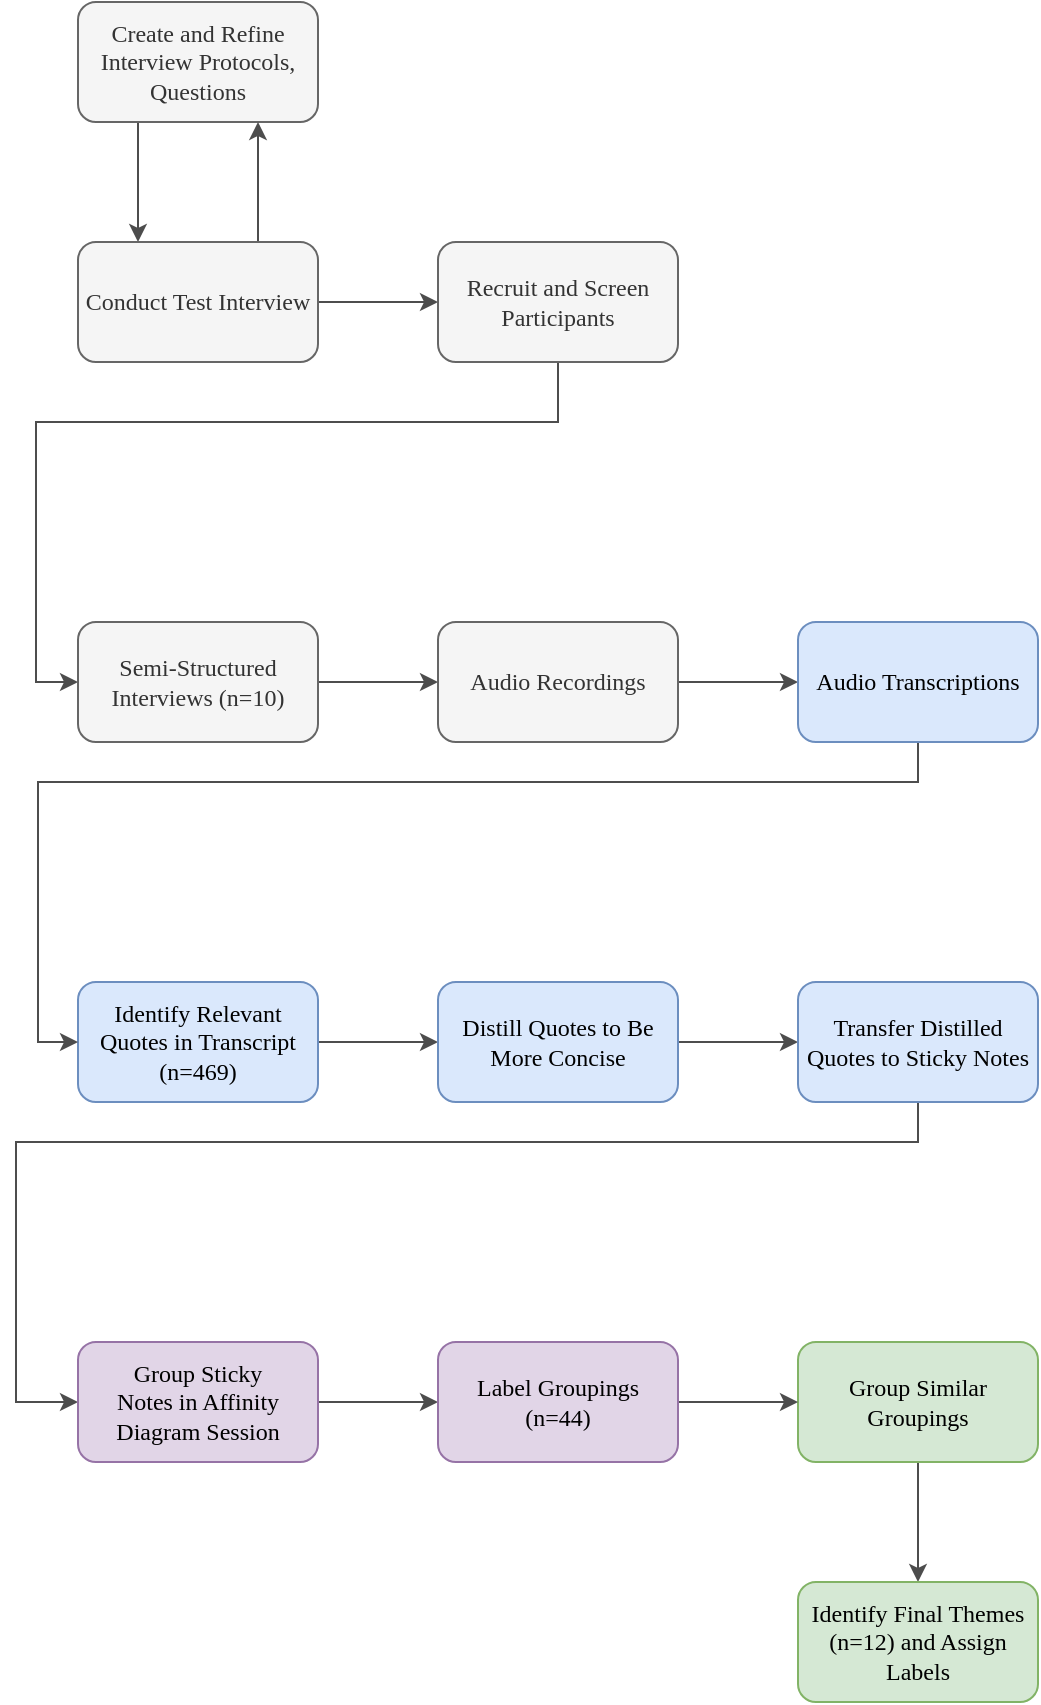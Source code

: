 <mxfile version="20.4.2" type="github">
  <diagram id="kgpKYQtTHZ0yAKxKKP6v" name="Page-1">
    <mxGraphModel dx="1422" dy="752" grid="1" gridSize="10" guides="1" tooltips="1" connect="1" arrows="1" fold="1" page="1" pageScale="1" pageWidth="850" pageHeight="1100" math="0" shadow="0">
      <root>
        <mxCell id="0" />
        <mxCell id="1" parent="0" />
        <mxCell id="dC2aLsNPClo29It74Rl8-4" style="edgeStyle=orthogonalEdgeStyle;rounded=0;orthogonalLoop=1;jettySize=auto;html=1;exitX=0.25;exitY=1;exitDx=0;exitDy=0;entryX=0.25;entryY=0;entryDx=0;entryDy=0;strokeColor=#4D4D4D;" parent="1" source="dC2aLsNPClo29It74Rl8-1" target="dC2aLsNPClo29It74Rl8-2" edge="1">
          <mxGeometry relative="1" as="geometry" />
        </mxCell>
        <mxCell id="dC2aLsNPClo29It74Rl8-1" value="&lt;font face=&quot;Garamond&quot;&gt;Create and Refine Interview Protocols, Questions&lt;br&gt;&lt;/font&gt;" style="rounded=1;whiteSpace=wrap;html=1;fillColor=#f5f5f5;fontColor=#333333;strokeColor=#666666;" parent="1" vertex="1">
          <mxGeometry x="121" y="60" width="120" height="60" as="geometry" />
        </mxCell>
        <mxCell id="dC2aLsNPClo29It74Rl8-5" style="edgeStyle=orthogonalEdgeStyle;rounded=0;orthogonalLoop=1;jettySize=auto;html=1;exitX=0.75;exitY=0;exitDx=0;exitDy=0;entryX=0.75;entryY=1;entryDx=0;entryDy=0;strokeColor=#4D4D4D;" parent="1" source="dC2aLsNPClo29It74Rl8-2" target="dC2aLsNPClo29It74Rl8-1" edge="1">
          <mxGeometry relative="1" as="geometry" />
        </mxCell>
        <mxCell id="dC2aLsNPClo29It74Rl8-11" style="edgeStyle=orthogonalEdgeStyle;rounded=0;orthogonalLoop=1;jettySize=auto;html=1;exitX=1;exitY=0.5;exitDx=0;exitDy=0;entryX=0;entryY=0.5;entryDx=0;entryDy=0;fontFamily=Garamond;strokeColor=#4D4D4D;" parent="1" source="dC2aLsNPClo29It74Rl8-2" target="dC2aLsNPClo29It74Rl8-6" edge="1">
          <mxGeometry relative="1" as="geometry" />
        </mxCell>
        <mxCell id="dC2aLsNPClo29It74Rl8-2" value="Conduct Test Interview" style="rounded=1;whiteSpace=wrap;html=1;fillColor=#f5f5f5;fontColor=#333333;strokeColor=#666666;fontFamily=Garamond;" parent="1" vertex="1">
          <mxGeometry x="121" y="180" width="120" height="60" as="geometry" />
        </mxCell>
        <mxCell id="dC2aLsNPClo29It74Rl8-14" style="edgeStyle=orthogonalEdgeStyle;rounded=0;orthogonalLoop=1;jettySize=auto;html=1;exitX=0.5;exitY=1;exitDx=0;exitDy=0;fontFamily=Garamond;entryX=0;entryY=0.5;entryDx=0;entryDy=0;strokeColor=#4D4D4D;" parent="1" source="dC2aLsNPClo29It74Rl8-6" target="dC2aLsNPClo29It74Rl8-7" edge="1">
          <mxGeometry relative="1" as="geometry">
            <mxPoint x="121" y="420" as="targetPoint" />
            <Array as="points">
              <mxPoint x="361" y="270" />
              <mxPoint x="100" y="270" />
              <mxPoint x="100" y="400" />
            </Array>
          </mxGeometry>
        </mxCell>
        <mxCell id="dC2aLsNPClo29It74Rl8-6" value="Recruit and Screen Participants" style="rounded=1;whiteSpace=wrap;html=1;fontFamily=Garamond;fillColor=#f5f5f5;fontColor=#333333;strokeColor=#666666;" parent="1" vertex="1">
          <mxGeometry x="301" y="180" width="120" height="60" as="geometry" />
        </mxCell>
        <mxCell id="dC2aLsNPClo29It74Rl8-15" style="edgeStyle=orthogonalEdgeStyle;rounded=0;orthogonalLoop=1;jettySize=auto;html=1;exitX=1;exitY=0.5;exitDx=0;exitDy=0;entryX=0;entryY=0.5;entryDx=0;entryDy=0;fontFamily=Garamond;strokeColor=#4D4D4D;" parent="1" source="dC2aLsNPClo29It74Rl8-7" target="dC2aLsNPClo29It74Rl8-8" edge="1">
          <mxGeometry relative="1" as="geometry" />
        </mxCell>
        <mxCell id="dC2aLsNPClo29It74Rl8-7" value="Semi-Structured Interviews (n=10)" style="rounded=1;whiteSpace=wrap;html=1;fontFamily=Garamond;fillColor=#f5f5f5;fontColor=#333333;strokeColor=#666666;" parent="1" vertex="1">
          <mxGeometry x="121" y="370" width="120" height="60" as="geometry" />
        </mxCell>
        <mxCell id="dC2aLsNPClo29It74Rl8-16" style="edgeStyle=orthogonalEdgeStyle;rounded=0;orthogonalLoop=1;jettySize=auto;html=1;exitX=1;exitY=0.5;exitDx=0;exitDy=0;entryX=0;entryY=0.5;entryDx=0;entryDy=0;fontFamily=Garamond;strokeColor=#4D4D4D;" parent="1" source="dC2aLsNPClo29It74Rl8-8" target="dC2aLsNPClo29It74Rl8-10" edge="1">
          <mxGeometry relative="1" as="geometry" />
        </mxCell>
        <mxCell id="dC2aLsNPClo29It74Rl8-8" value="Audio Recordings" style="rounded=1;whiteSpace=wrap;html=1;fontFamily=Garamond;fillColor=#f5f5f5;fontColor=#333333;strokeColor=#666666;" parent="1" vertex="1">
          <mxGeometry x="301" y="370" width="120" height="60" as="geometry" />
        </mxCell>
        <mxCell id="dC2aLsNPClo29It74Rl8-20" value="" style="edgeStyle=orthogonalEdgeStyle;rounded=0;orthogonalLoop=1;jettySize=auto;html=1;fontFamily=Garamond;strokeColor=#4D4D4D;" parent="1" source="dC2aLsNPClo29It74Rl8-9" target="dC2aLsNPClo29It74Rl8-18" edge="1">
          <mxGeometry relative="1" as="geometry" />
        </mxCell>
        <mxCell id="dC2aLsNPClo29It74Rl8-9" value="Identify Relevant&lt;br&gt;Quotes in Transcript&lt;br&gt;(n=469)" style="rounded=1;whiteSpace=wrap;html=1;fontFamily=Garamond;fillColor=#dae8fc;strokeColor=#6c8ebf;" parent="1" vertex="1">
          <mxGeometry x="121" y="550" width="120" height="60" as="geometry" />
        </mxCell>
        <mxCell id="dC2aLsNPClo29It74Rl8-17" style="edgeStyle=orthogonalEdgeStyle;rounded=0;orthogonalLoop=1;jettySize=auto;html=1;exitX=0.5;exitY=1;exitDx=0;exitDy=0;entryX=0;entryY=0.5;entryDx=0;entryDy=0;fontFamily=Garamond;strokeColor=#4D4D4D;" parent="1" source="dC2aLsNPClo29It74Rl8-10" target="dC2aLsNPClo29It74Rl8-9" edge="1">
          <mxGeometry relative="1" as="geometry">
            <Array as="points">
              <mxPoint x="541" y="450" />
              <mxPoint x="101" y="450" />
              <mxPoint x="101" y="580" />
            </Array>
          </mxGeometry>
        </mxCell>
        <mxCell id="dC2aLsNPClo29It74Rl8-10" value="Audio Transcriptions" style="rounded=1;whiteSpace=wrap;html=1;fontFamily=Garamond;fillColor=#dae8fc;strokeColor=#6c8ebf;" parent="1" vertex="1">
          <mxGeometry x="481" y="370" width="120" height="60" as="geometry" />
        </mxCell>
        <mxCell id="dC2aLsNPClo29It74Rl8-23" style="edgeStyle=orthogonalEdgeStyle;rounded=0;orthogonalLoop=1;jettySize=auto;html=1;exitX=1;exitY=0.5;exitDx=0;exitDy=0;entryX=0;entryY=0.5;entryDx=0;entryDy=0;fontFamily=Garamond;strokeColor=#4D4D4D;" parent="1" source="dC2aLsNPClo29It74Rl8-18" target="dC2aLsNPClo29It74Rl8-22" edge="1">
          <mxGeometry relative="1" as="geometry" />
        </mxCell>
        <mxCell id="dC2aLsNPClo29It74Rl8-18" value="Distill Quotes to Be More Concise" style="rounded=1;whiteSpace=wrap;html=1;fontFamily=Garamond;fillColor=#dae8fc;strokeColor=#6c8ebf;" parent="1" vertex="1">
          <mxGeometry x="301" y="550" width="120" height="60" as="geometry" />
        </mxCell>
        <mxCell id="dC2aLsNPClo29It74Rl8-27" style="edgeStyle=orthogonalEdgeStyle;rounded=0;orthogonalLoop=1;jettySize=auto;html=1;exitX=0.5;exitY=1;exitDx=0;exitDy=0;fontFamily=Garamond;strokeColor=#4D4D4D;entryX=0;entryY=0.5;entryDx=0;entryDy=0;" parent="1" source="dC2aLsNPClo29It74Rl8-22" target="dC2aLsNPClo29It74Rl8-24" edge="1">
          <mxGeometry relative="1" as="geometry">
            <mxPoint x="90" y="700" as="targetPoint" />
            <Array as="points">
              <mxPoint x="541" y="630" />
              <mxPoint x="90" y="630" />
              <mxPoint x="90" y="760" />
            </Array>
          </mxGeometry>
        </mxCell>
        <mxCell id="dC2aLsNPClo29It74Rl8-22" value="Transfer Distilled Quotes to Sticky Notes" style="rounded=1;whiteSpace=wrap;html=1;fontFamily=Garamond;fillColor=#dae8fc;strokeColor=#6c8ebf;" parent="1" vertex="1">
          <mxGeometry x="481" y="550" width="120" height="60" as="geometry" />
        </mxCell>
        <mxCell id="dC2aLsNPClo29It74Rl8-28" style="edgeStyle=orthogonalEdgeStyle;rounded=0;orthogonalLoop=1;jettySize=auto;html=1;exitX=1;exitY=0.5;exitDx=0;exitDy=0;entryX=0;entryY=0.5;entryDx=0;entryDy=0;fontFamily=Garamond;strokeColor=#4D4D4D;" parent="1" source="dC2aLsNPClo29It74Rl8-24" target="dC2aLsNPClo29It74Rl8-26" edge="1">
          <mxGeometry relative="1" as="geometry" />
        </mxCell>
        <mxCell id="dC2aLsNPClo29It74Rl8-24" value="&lt;div&gt;Group Sticky&lt;/div&gt;&lt;div&gt;Notes in Affinity Diagram Session&lt;/div&gt;" style="rounded=1;whiteSpace=wrap;html=1;fontFamily=Garamond;fillColor=#e1d5e7;strokeColor=#9673a6;" parent="1" vertex="1">
          <mxGeometry x="121" y="730" width="120" height="60" as="geometry" />
        </mxCell>
        <mxCell id="cXyd84Qv458v9EHgEkIC-2" style="edgeStyle=orthogonalEdgeStyle;rounded=0;orthogonalLoop=1;jettySize=auto;html=1;exitX=0.5;exitY=1;exitDx=0;exitDy=0;entryX=0.5;entryY=0;entryDx=0;entryDy=0;strokeColor=#4D4D4D;" parent="1" source="dC2aLsNPClo29It74Rl8-25" target="cXyd84Qv458v9EHgEkIC-1" edge="1">
          <mxGeometry relative="1" as="geometry" />
        </mxCell>
        <mxCell id="dC2aLsNPClo29It74Rl8-25" value="Group Similar Groupings" style="rounded=1;whiteSpace=wrap;html=1;fontFamily=Garamond;fillColor=#d5e8d4;strokeColor=#82b366;" parent="1" vertex="1">
          <mxGeometry x="481" y="730" width="120" height="60" as="geometry" />
        </mxCell>
        <mxCell id="dC2aLsNPClo29It74Rl8-29" style="edgeStyle=orthogonalEdgeStyle;rounded=0;orthogonalLoop=1;jettySize=auto;html=1;exitX=1;exitY=0.5;exitDx=0;exitDy=0;entryX=0;entryY=0.5;entryDx=0;entryDy=0;fontFamily=Garamond;strokeColor=#4D4D4D;" parent="1" source="dC2aLsNPClo29It74Rl8-26" target="dC2aLsNPClo29It74Rl8-25" edge="1">
          <mxGeometry relative="1" as="geometry" />
        </mxCell>
        <mxCell id="dC2aLsNPClo29It74Rl8-26" value="&lt;div&gt;Label Groupings&lt;/div&gt;&lt;div&gt;(n=44) &lt;/div&gt;" style="rounded=1;whiteSpace=wrap;html=1;fontFamily=Garamond;fillColor=#e1d5e7;strokeColor=#9673a6;" parent="1" vertex="1">
          <mxGeometry x="301" y="730" width="120" height="60" as="geometry" />
        </mxCell>
        <mxCell id="cXyd84Qv458v9EHgEkIC-1" value="Identify Final Themes (n=12) and Assign Labels" style="rounded=1;whiteSpace=wrap;html=1;fontFamily=Garamond;fillColor=#d5e8d4;strokeColor=#82b366;" parent="1" vertex="1">
          <mxGeometry x="481" y="850" width="120" height="60" as="geometry" />
        </mxCell>
      </root>
    </mxGraphModel>
  </diagram>
</mxfile>
